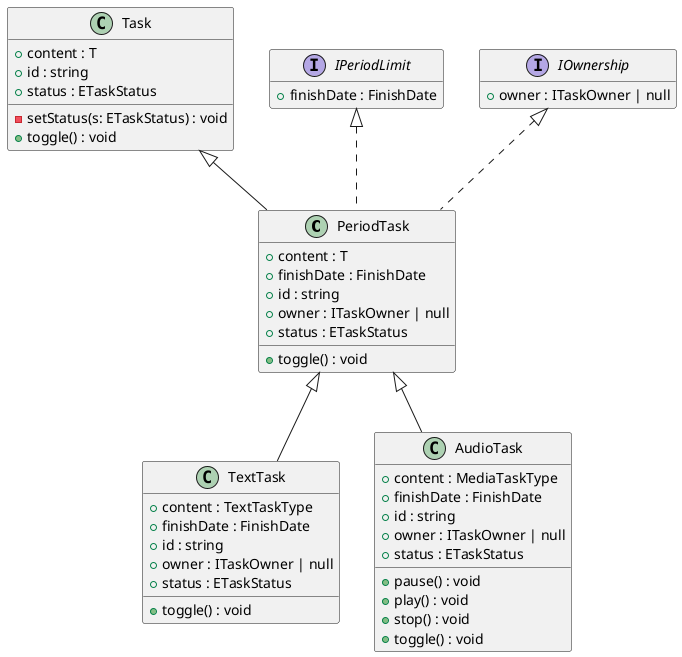 @startuml
hide empty methods
hide empty fields
class "PeriodTask" {
    +content : T
    +finishDate : FinishDate
    +id : string
    +owner : ITaskOwner | null
    +status : ETaskStatus
    +toggle() : void
}
class "Task" {
    +content : T
    +id : string
    +status : ETaskStatus
    -setStatus(s: ETaskStatus) : void
    +toggle() : void
}
"Task" <|-- "PeriodTask"
interface "IPeriodLimit" {
    +finishDate : FinishDate
}
"IPeriodLimit" <|.. "PeriodTask"
interface "IOwnership" {
    +owner : ITaskOwner | null
}
"IOwnership" <|.. "PeriodTask"
class "TextTask" {
    +content : TextTaskType
    +finishDate : FinishDate
    +id : string
    +owner : ITaskOwner | null
    +status : ETaskStatus
    +toggle() : void
}
"PeriodTask" <|-- "TextTask"
class "AudioTask" {
    +content : MediaTaskType
    +finishDate : FinishDate
    +id : string
    +owner : ITaskOwner | null
    +status : ETaskStatus
    +pause() : void
    +play() : void
    +stop() : void
    +toggle() : void
}
"PeriodTask" <|-- "AudioTask"
@enduml